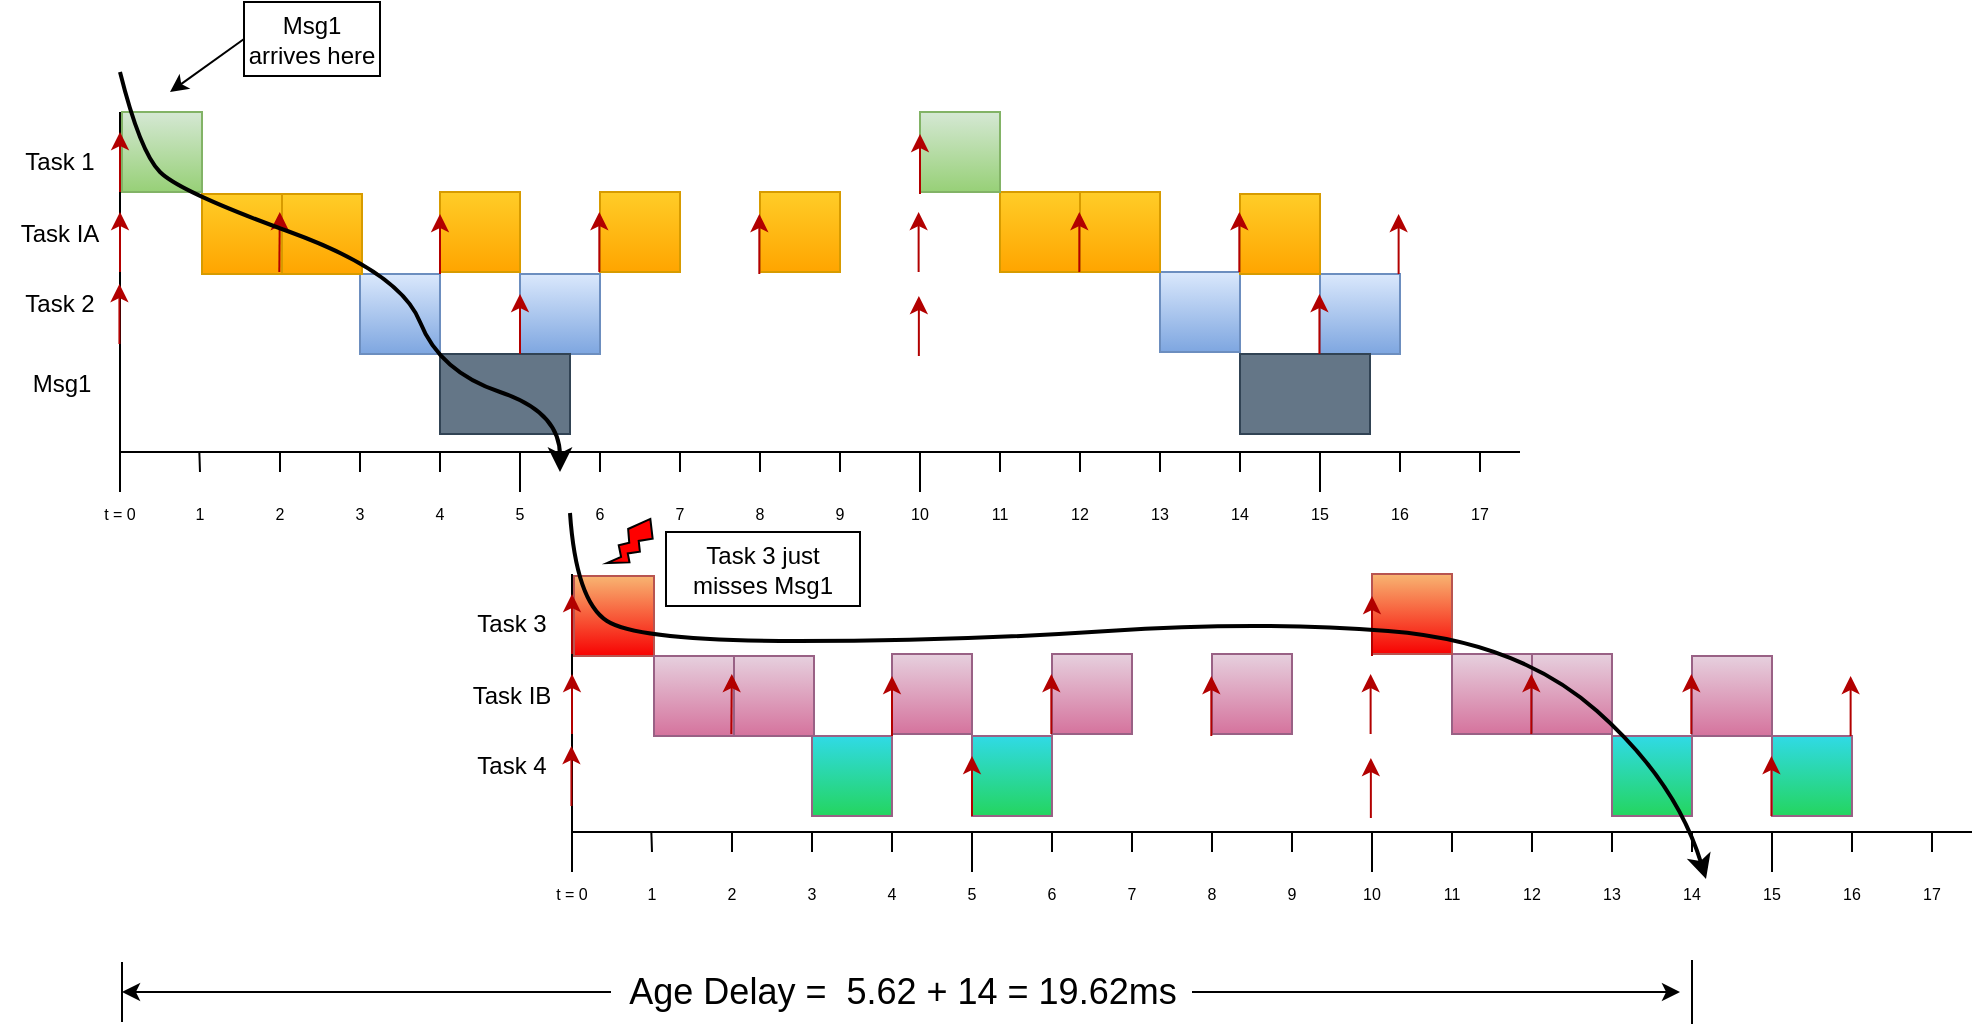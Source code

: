 <mxfile version="22.1.2" type="device">
  <diagram name="Sida-1" id="ki3sTq9t21kcXtdD18XC">
    <mxGraphModel dx="1100" dy="809" grid="1" gridSize="10" guides="1" tooltips="1" connect="1" arrows="1" fold="1" page="1" pageScale="1" pageWidth="827" pageHeight="1169" math="0" shadow="0">
      <root>
        <mxCell id="0" />
        <mxCell id="1" parent="0" />
        <mxCell id="UWtLDS1Xiag3bLHQ2QYY-263" value="" style="rounded=0;whiteSpace=wrap;html=1;fillColor=#F8B572;gradientColor=#F70202;strokeColor=#b85450;" vertex="1" parent="1">
          <mxGeometry x="307" y="312" width="40" height="40" as="geometry" />
        </mxCell>
        <mxCell id="UWtLDS1Xiag3bLHQ2QYY-262" value="" style="rounded=0;whiteSpace=wrap;html=1;fillColor=#30DAE6;strokeColor=#996185;gradientColor=#24D55F;" vertex="1" parent="1">
          <mxGeometry x="426" y="392" width="40" height="40" as="geometry" />
        </mxCell>
        <mxCell id="UWtLDS1Xiag3bLHQ2QYY-261" value="" style="rounded=0;whiteSpace=wrap;html=1;fillColor=#30DAE6;strokeColor=#996185;gradientColor=#24D55F;" vertex="1" parent="1">
          <mxGeometry x="506" y="392" width="40" height="40" as="geometry" />
        </mxCell>
        <mxCell id="UWtLDS1Xiag3bLHQ2QYY-259" value="" style="rounded=0;whiteSpace=wrap;html=1;fillColor=#30DAE6;strokeColor=#996185;gradientColor=#24D55F;" vertex="1" parent="1">
          <mxGeometry x="826" y="392" width="40" height="40" as="geometry" />
        </mxCell>
        <mxCell id="UWtLDS1Xiag3bLHQ2QYY-104" value="" style="rounded=0;whiteSpace=wrap;html=1;fillColor=#dae8fc;gradientColor=#7ea6e0;strokeColor=#6c8ebf;" vertex="1" parent="1">
          <mxGeometry x="600" y="160" width="40" height="40" as="geometry" />
        </mxCell>
        <mxCell id="UWtLDS1Xiag3bLHQ2QYY-107" value="" style="rounded=0;whiteSpace=wrap;html=1;fillColor=#dae8fc;gradientColor=#7ea6e0;strokeColor=#6c8ebf;" vertex="1" parent="1">
          <mxGeometry x="680" y="161" width="40" height="40" as="geometry" />
        </mxCell>
        <mxCell id="UWtLDS1Xiag3bLHQ2QYY-106" value="" style="rounded=0;whiteSpace=wrap;html=1;fillColor=#ffcd28;gradientColor=#ffa500;strokeColor=#d79b00;" vertex="1" parent="1">
          <mxGeometry x="640" y="121" width="40" height="40" as="geometry" />
        </mxCell>
        <mxCell id="UWtLDS1Xiag3bLHQ2QYY-105" value="" style="rounded=0;whiteSpace=wrap;html=1;fillColor=#ffcd28;gradientColor=#ffa500;strokeColor=#d79b00;" vertex="1" parent="1">
          <mxGeometry x="560" y="120" width="40" height="40" as="geometry" />
        </mxCell>
        <mxCell id="UWtLDS1Xiag3bLHQ2QYY-103" value="" style="rounded=0;whiteSpace=wrap;html=1;fillColor=#dae8fc;gradientColor=#7ea6e0;strokeColor=#6c8ebf;" vertex="1" parent="1">
          <mxGeometry x="280" y="161" width="40" height="40" as="geometry" />
        </mxCell>
        <mxCell id="UWtLDS1Xiag3bLHQ2QYY-98" value="" style="rounded=0;whiteSpace=wrap;html=1;fillColor=#dae8fc;gradientColor=#7ea6e0;strokeColor=#6c8ebf;" vertex="1" parent="1">
          <mxGeometry x="200" y="161" width="40" height="40" as="geometry" />
        </mxCell>
        <mxCell id="UWtLDS1Xiag3bLHQ2QYY-96" value="" style="rounded=0;whiteSpace=wrap;html=1;fillColor=#ffcd28;gradientColor=#ffa500;strokeColor=#d79b00;" vertex="1" parent="1">
          <mxGeometry x="400" y="120" width="40" height="40" as="geometry" />
        </mxCell>
        <mxCell id="UWtLDS1Xiag3bLHQ2QYY-97" value="" style="rounded=0;whiteSpace=wrap;html=1;fillColor=#ffcd28;gradientColor=#ffa500;strokeColor=#d79b00;" vertex="1" parent="1">
          <mxGeometry x="320" y="120" width="40" height="40" as="geometry" />
        </mxCell>
        <mxCell id="UWtLDS1Xiag3bLHQ2QYY-3" value="" style="rounded=0;whiteSpace=wrap;html=1;fillColor=#ffcd28;gradientColor=#ffa500;strokeColor=#d79b00;" vertex="1" parent="1">
          <mxGeometry x="121" y="121" width="40" height="40" as="geometry" />
        </mxCell>
        <mxCell id="UWtLDS1Xiag3bLHQ2QYY-6" value="" style="rounded=0;whiteSpace=wrap;html=1;fillColor=#d5e8d4;gradientColor=#97d077;strokeColor=#82b366;" vertex="1" parent="1">
          <mxGeometry x="81" y="80" width="40" height="40" as="geometry" />
        </mxCell>
        <mxCell id="UWtLDS1Xiag3bLHQ2QYY-8" value="" style="endArrow=none;html=1;rounded=0;" edge="1" parent="1">
          <mxGeometry width="50" height="50" relative="1" as="geometry">
            <mxPoint x="80" y="250" as="sourcePoint" />
            <mxPoint x="780" y="250" as="targetPoint" />
          </mxGeometry>
        </mxCell>
        <mxCell id="UWtLDS1Xiag3bLHQ2QYY-9" value="" style="endArrow=none;html=1;rounded=0;exitX=0.5;exitY=0;exitDx=0;exitDy=0;" edge="1" parent="1" source="UWtLDS1Xiag3bLHQ2QYY-36">
          <mxGeometry width="50" height="50" relative="1" as="geometry">
            <mxPoint x="80" y="320" as="sourcePoint" />
            <mxPoint x="80" y="80" as="targetPoint" />
          </mxGeometry>
        </mxCell>
        <mxCell id="UWtLDS1Xiag3bLHQ2QYY-12" value="" style="endArrow=classic;html=1;rounded=0;fillColor=#e51400;strokeColor=#B20000;" edge="1" parent="1">
          <mxGeometry width="50" height="50" relative="1" as="geometry">
            <mxPoint x="80" y="160" as="sourcePoint" />
            <mxPoint x="80" y="130" as="targetPoint" />
          </mxGeometry>
        </mxCell>
        <mxCell id="UWtLDS1Xiag3bLHQ2QYY-13" value="" style="endArrow=classic;html=1;rounded=0;fillColor=#e51400;strokeColor=#B20000;" edge="1" parent="1">
          <mxGeometry width="50" height="50" relative="1" as="geometry">
            <mxPoint x="80" y="120" as="sourcePoint" />
            <mxPoint x="80" y="90" as="targetPoint" />
          </mxGeometry>
        </mxCell>
        <mxCell id="UWtLDS1Xiag3bLHQ2QYY-14" value="Task 1" style="text;html=1;strokeColor=none;fillColor=none;align=center;verticalAlign=middle;whiteSpace=wrap;rounded=0;" vertex="1" parent="1">
          <mxGeometry x="20" y="90" width="60" height="30" as="geometry" />
        </mxCell>
        <mxCell id="UWtLDS1Xiag3bLHQ2QYY-15" value="Task IA" style="text;html=1;strokeColor=none;fillColor=none;align=center;verticalAlign=middle;whiteSpace=wrap;rounded=0;" vertex="1" parent="1">
          <mxGeometry x="20" y="126" width="60" height="30" as="geometry" />
        </mxCell>
        <mxCell id="UWtLDS1Xiag3bLHQ2QYY-19" value="" style="endArrow=none;html=1;rounded=0;" edge="1" parent="1">
          <mxGeometry width="50" height="50" relative="1" as="geometry">
            <mxPoint x="280" y="270" as="sourcePoint" />
            <mxPoint x="280" y="250" as="targetPoint" />
          </mxGeometry>
        </mxCell>
        <mxCell id="UWtLDS1Xiag3bLHQ2QYY-20" value="" style="endArrow=none;html=1;rounded=0;" edge="1" parent="1">
          <mxGeometry width="50" height="50" relative="1" as="geometry">
            <mxPoint x="480" y="270" as="sourcePoint" />
            <mxPoint x="480" y="250" as="targetPoint" />
          </mxGeometry>
        </mxCell>
        <mxCell id="UWtLDS1Xiag3bLHQ2QYY-21" value="" style="endArrow=none;html=1;rounded=0;" edge="1" parent="1">
          <mxGeometry width="50" height="50" relative="1" as="geometry">
            <mxPoint x="680" y="270" as="sourcePoint" />
            <mxPoint x="680" y="250" as="targetPoint" />
          </mxGeometry>
        </mxCell>
        <mxCell id="UWtLDS1Xiag3bLHQ2QYY-22" value="" style="endArrow=none;html=1;rounded=0;" edge="1" parent="1">
          <mxGeometry width="50" height="50" relative="1" as="geometry">
            <mxPoint x="120" y="260" as="sourcePoint" />
            <mxPoint x="119.67" y="250" as="targetPoint" />
          </mxGeometry>
        </mxCell>
        <mxCell id="UWtLDS1Xiag3bLHQ2QYY-23" value="" style="endArrow=none;html=1;rounded=0;" edge="1" parent="1">
          <mxGeometry width="50" height="50" relative="1" as="geometry">
            <mxPoint x="160" y="260" as="sourcePoint" />
            <mxPoint x="160" y="250" as="targetPoint" />
          </mxGeometry>
        </mxCell>
        <mxCell id="UWtLDS1Xiag3bLHQ2QYY-24" value="" style="endArrow=none;html=1;rounded=0;" edge="1" parent="1">
          <mxGeometry width="50" height="50" relative="1" as="geometry">
            <mxPoint x="200" y="260" as="sourcePoint" />
            <mxPoint x="200" y="250" as="targetPoint" />
          </mxGeometry>
        </mxCell>
        <mxCell id="UWtLDS1Xiag3bLHQ2QYY-25" value="" style="endArrow=none;html=1;rounded=0;" edge="1" parent="1">
          <mxGeometry width="50" height="50" relative="1" as="geometry">
            <mxPoint x="240" y="260" as="sourcePoint" />
            <mxPoint x="240" y="250" as="targetPoint" />
          </mxGeometry>
        </mxCell>
        <mxCell id="UWtLDS1Xiag3bLHQ2QYY-26" value="" style="endArrow=none;html=1;rounded=0;" edge="1" parent="1">
          <mxGeometry width="50" height="50" relative="1" as="geometry">
            <mxPoint x="320" y="260" as="sourcePoint" />
            <mxPoint x="320" y="250" as="targetPoint" />
          </mxGeometry>
        </mxCell>
        <mxCell id="UWtLDS1Xiag3bLHQ2QYY-27" value="" style="endArrow=none;html=1;rounded=0;" edge="1" parent="1">
          <mxGeometry width="50" height="50" relative="1" as="geometry">
            <mxPoint x="360" y="260" as="sourcePoint" />
            <mxPoint x="360" y="250" as="targetPoint" />
          </mxGeometry>
        </mxCell>
        <mxCell id="UWtLDS1Xiag3bLHQ2QYY-28" value="" style="endArrow=none;html=1;rounded=0;" edge="1" parent="1">
          <mxGeometry width="50" height="50" relative="1" as="geometry">
            <mxPoint x="400" y="260" as="sourcePoint" />
            <mxPoint x="400" y="250" as="targetPoint" />
          </mxGeometry>
        </mxCell>
        <mxCell id="UWtLDS1Xiag3bLHQ2QYY-29" value="" style="endArrow=none;html=1;rounded=0;" edge="1" parent="1">
          <mxGeometry width="50" height="50" relative="1" as="geometry">
            <mxPoint x="440" y="260" as="sourcePoint" />
            <mxPoint x="440" y="250" as="targetPoint" />
          </mxGeometry>
        </mxCell>
        <mxCell id="UWtLDS1Xiag3bLHQ2QYY-30" value="" style="endArrow=none;html=1;rounded=0;" edge="1" parent="1">
          <mxGeometry width="50" height="50" relative="1" as="geometry">
            <mxPoint x="520" y="260" as="sourcePoint" />
            <mxPoint x="520" y="250" as="targetPoint" />
          </mxGeometry>
        </mxCell>
        <mxCell id="UWtLDS1Xiag3bLHQ2QYY-31" value="" style="endArrow=none;html=1;rounded=0;" edge="1" parent="1">
          <mxGeometry width="50" height="50" relative="1" as="geometry">
            <mxPoint x="560" y="260" as="sourcePoint" />
            <mxPoint x="560" y="250" as="targetPoint" />
          </mxGeometry>
        </mxCell>
        <mxCell id="UWtLDS1Xiag3bLHQ2QYY-32" value="" style="endArrow=none;html=1;rounded=0;" edge="1" parent="1">
          <mxGeometry width="50" height="50" relative="1" as="geometry">
            <mxPoint x="600" y="260" as="sourcePoint" />
            <mxPoint x="600" y="250" as="targetPoint" />
          </mxGeometry>
        </mxCell>
        <mxCell id="UWtLDS1Xiag3bLHQ2QYY-33" value="" style="endArrow=none;html=1;rounded=0;" edge="1" parent="1">
          <mxGeometry width="50" height="50" relative="1" as="geometry">
            <mxPoint x="640" y="260" as="sourcePoint" />
            <mxPoint x="640" y="250" as="targetPoint" />
          </mxGeometry>
        </mxCell>
        <mxCell id="UWtLDS1Xiag3bLHQ2QYY-34" value="" style="endArrow=none;html=1;rounded=0;" edge="1" parent="1">
          <mxGeometry width="50" height="50" relative="1" as="geometry">
            <mxPoint x="720" y="260" as="sourcePoint" />
            <mxPoint x="720" y="250" as="targetPoint" />
          </mxGeometry>
        </mxCell>
        <mxCell id="UWtLDS1Xiag3bLHQ2QYY-35" value="" style="endArrow=none;html=1;rounded=0;" edge="1" parent="1">
          <mxGeometry width="50" height="50" relative="1" as="geometry">
            <mxPoint x="760" y="260" as="sourcePoint" />
            <mxPoint x="760" y="250" as="targetPoint" />
          </mxGeometry>
        </mxCell>
        <mxCell id="UWtLDS1Xiag3bLHQ2QYY-36" value="&lt;font style=&quot;font-size: 8px;&quot;&gt;t = 0&lt;/font&gt;" style="text;html=1;strokeColor=none;fillColor=none;align=center;verticalAlign=middle;whiteSpace=wrap;rounded=0;" vertex="1" parent="1">
          <mxGeometry x="60" y="270" width="40" height="20" as="geometry" />
        </mxCell>
        <mxCell id="UWtLDS1Xiag3bLHQ2QYY-37" value="&lt;font style=&quot;font-size: 8px;&quot;&gt;1&lt;/font&gt;" style="text;html=1;strokeColor=none;fillColor=none;align=center;verticalAlign=middle;whiteSpace=wrap;rounded=0;" vertex="1" parent="1">
          <mxGeometry x="110" y="270" width="20" height="20" as="geometry" />
        </mxCell>
        <mxCell id="UWtLDS1Xiag3bLHQ2QYY-38" value="&lt;font style=&quot;font-size: 8px;&quot;&gt;2&lt;/font&gt;" style="text;html=1;strokeColor=none;fillColor=none;align=center;verticalAlign=middle;whiteSpace=wrap;rounded=0;" vertex="1" parent="1">
          <mxGeometry x="150" y="270" width="20" height="20" as="geometry" />
        </mxCell>
        <mxCell id="UWtLDS1Xiag3bLHQ2QYY-39" value="&lt;font style=&quot;font-size: 8px;&quot;&gt;3&lt;/font&gt;" style="text;html=1;strokeColor=none;fillColor=none;align=center;verticalAlign=middle;whiteSpace=wrap;rounded=0;" vertex="1" parent="1">
          <mxGeometry x="190" y="270" width="20" height="20" as="geometry" />
        </mxCell>
        <mxCell id="UWtLDS1Xiag3bLHQ2QYY-40" value="&lt;font style=&quot;font-size: 8px;&quot;&gt;4&lt;/font&gt;" style="text;html=1;strokeColor=none;fillColor=none;align=center;verticalAlign=middle;whiteSpace=wrap;rounded=0;" vertex="1" parent="1">
          <mxGeometry x="230" y="270" width="20" height="20" as="geometry" />
        </mxCell>
        <mxCell id="UWtLDS1Xiag3bLHQ2QYY-41" value="&lt;font style=&quot;font-size: 8px;&quot;&gt;5&lt;/font&gt;" style="text;html=1;strokeColor=none;fillColor=none;align=center;verticalAlign=middle;whiteSpace=wrap;rounded=0;" vertex="1" parent="1">
          <mxGeometry x="270" y="270" width="20" height="20" as="geometry" />
        </mxCell>
        <mxCell id="UWtLDS1Xiag3bLHQ2QYY-42" value="&lt;span style=&quot;font-size: 8px;&quot;&gt;6&lt;/span&gt;" style="text;html=1;strokeColor=none;fillColor=none;align=center;verticalAlign=middle;whiteSpace=wrap;rounded=0;" vertex="1" parent="1">
          <mxGeometry x="310" y="270" width="20" height="20" as="geometry" />
        </mxCell>
        <mxCell id="UWtLDS1Xiag3bLHQ2QYY-43" value="&lt;span style=&quot;font-size: 8px;&quot;&gt;7&lt;/span&gt;" style="text;html=1;strokeColor=none;fillColor=none;align=center;verticalAlign=middle;whiteSpace=wrap;rounded=0;" vertex="1" parent="1">
          <mxGeometry x="350" y="270" width="20" height="20" as="geometry" />
        </mxCell>
        <mxCell id="UWtLDS1Xiag3bLHQ2QYY-44" value="&lt;font style=&quot;font-size: 8px;&quot;&gt;8&lt;/font&gt;" style="text;html=1;strokeColor=none;fillColor=none;align=center;verticalAlign=middle;whiteSpace=wrap;rounded=0;" vertex="1" parent="1">
          <mxGeometry x="390" y="270" width="20" height="20" as="geometry" />
        </mxCell>
        <mxCell id="UWtLDS1Xiag3bLHQ2QYY-45" value="&lt;font style=&quot;font-size: 8px;&quot;&gt;9&lt;/font&gt;" style="text;html=1;strokeColor=none;fillColor=none;align=center;verticalAlign=middle;whiteSpace=wrap;rounded=0;" vertex="1" parent="1">
          <mxGeometry x="430" y="270" width="20" height="20" as="geometry" />
        </mxCell>
        <mxCell id="UWtLDS1Xiag3bLHQ2QYY-46" value="&lt;font style=&quot;font-size: 8px;&quot;&gt;10&lt;/font&gt;" style="text;html=1;strokeColor=none;fillColor=none;align=center;verticalAlign=middle;whiteSpace=wrap;rounded=0;" vertex="1" parent="1">
          <mxGeometry x="470" y="270" width="20" height="20" as="geometry" />
        </mxCell>
        <mxCell id="UWtLDS1Xiag3bLHQ2QYY-47" value="&lt;font style=&quot;font-size: 8px;&quot;&gt;11&lt;/font&gt;" style="text;html=1;strokeColor=none;fillColor=none;align=center;verticalAlign=middle;whiteSpace=wrap;rounded=0;" vertex="1" parent="1">
          <mxGeometry x="510" y="270" width="20" height="20" as="geometry" />
        </mxCell>
        <mxCell id="UWtLDS1Xiag3bLHQ2QYY-48" value="&lt;font style=&quot;font-size: 8px;&quot;&gt;12&lt;/font&gt;" style="text;html=1;strokeColor=none;fillColor=none;align=center;verticalAlign=middle;whiteSpace=wrap;rounded=0;" vertex="1" parent="1">
          <mxGeometry x="550" y="270" width="20" height="20" as="geometry" />
        </mxCell>
        <mxCell id="UWtLDS1Xiag3bLHQ2QYY-49" value="&lt;font style=&quot;font-size: 8px;&quot;&gt;13&lt;/font&gt;" style="text;html=1;strokeColor=none;fillColor=none;align=center;verticalAlign=middle;whiteSpace=wrap;rounded=0;" vertex="1" parent="1">
          <mxGeometry x="590" y="270" width="20" height="20" as="geometry" />
        </mxCell>
        <mxCell id="UWtLDS1Xiag3bLHQ2QYY-50" value="&lt;font style=&quot;font-size: 8px;&quot;&gt;14&lt;/font&gt;" style="text;html=1;strokeColor=none;fillColor=none;align=center;verticalAlign=middle;whiteSpace=wrap;rounded=0;" vertex="1" parent="1">
          <mxGeometry x="630" y="270" width="20" height="20" as="geometry" />
        </mxCell>
        <mxCell id="UWtLDS1Xiag3bLHQ2QYY-51" value="&lt;font style=&quot;font-size: 8px;&quot;&gt;15&lt;/font&gt;" style="text;html=1;strokeColor=none;fillColor=none;align=center;verticalAlign=middle;whiteSpace=wrap;rounded=0;" vertex="1" parent="1">
          <mxGeometry x="670" y="270" width="20" height="20" as="geometry" />
        </mxCell>
        <mxCell id="UWtLDS1Xiag3bLHQ2QYY-52" value="&lt;font style=&quot;font-size: 8px;&quot;&gt;16&lt;/font&gt;" style="text;html=1;strokeColor=none;fillColor=none;align=center;verticalAlign=middle;whiteSpace=wrap;rounded=0;" vertex="1" parent="1">
          <mxGeometry x="710" y="270" width="20" height="20" as="geometry" />
        </mxCell>
        <mxCell id="UWtLDS1Xiag3bLHQ2QYY-53" value="&lt;font style=&quot;font-size: 8px;&quot;&gt;17&lt;/font&gt;" style="text;html=1;strokeColor=none;fillColor=none;align=center;verticalAlign=middle;whiteSpace=wrap;rounded=0;" vertex="1" parent="1">
          <mxGeometry x="750" y="270" width="20" height="20" as="geometry" />
        </mxCell>
        <mxCell id="UWtLDS1Xiag3bLHQ2QYY-54" value="" style="rounded=0;whiteSpace=wrap;html=1;fillColor=#647687;strokeColor=#314354;fontColor=#ffffff;" vertex="1" parent="1">
          <mxGeometry x="240" y="201" width="65" height="40" as="geometry" />
        </mxCell>
        <mxCell id="UWtLDS1Xiag3bLHQ2QYY-55" value="Msg1" style="text;html=1;strokeColor=none;fillColor=none;align=center;verticalAlign=middle;whiteSpace=wrap;rounded=0;" vertex="1" parent="1">
          <mxGeometry x="21" y="201" width="60" height="30" as="geometry" />
        </mxCell>
        <mxCell id="UWtLDS1Xiag3bLHQ2QYY-56" value="" style="endArrow=classic;html=1;rounded=0;exitX=0;exitY=0.5;exitDx=0;exitDy=0;" edge="1" parent="1" source="UWtLDS1Xiag3bLHQ2QYY-57">
          <mxGeometry width="50" height="50" relative="1" as="geometry">
            <mxPoint x="182" y="58" as="sourcePoint" />
            <mxPoint x="105" y="70" as="targetPoint" />
          </mxGeometry>
        </mxCell>
        <mxCell id="UWtLDS1Xiag3bLHQ2QYY-57" value="Msg1 arrives here" style="text;html=1;strokeColor=default;fillColor=none;align=center;verticalAlign=middle;whiteSpace=wrap;rounded=0;" vertex="1" parent="1">
          <mxGeometry x="142" y="25" width="68" height="37" as="geometry" />
        </mxCell>
        <mxCell id="UWtLDS1Xiag3bLHQ2QYY-58" value="" style="rounded=0;whiteSpace=wrap;html=1;fillColor=#ffcd28;gradientColor=#ffa500;strokeColor=#d79b00;" vertex="1" parent="1">
          <mxGeometry x="161" y="121" width="40" height="40" as="geometry" />
        </mxCell>
        <mxCell id="UWtLDS1Xiag3bLHQ2QYY-59" value="" style="endArrow=classic;html=1;rounded=0;fillColor=#e51400;strokeColor=#B20000;strokeWidth=1;" edge="1" parent="1">
          <mxGeometry width="50" height="50" relative="1" as="geometry">
            <mxPoint x="159.66" y="160" as="sourcePoint" />
            <mxPoint x="159.9" y="130" as="targetPoint" />
          </mxGeometry>
        </mxCell>
        <mxCell id="UWtLDS1Xiag3bLHQ2QYY-60" value="" style="rounded=0;whiteSpace=wrap;html=1;fillColor=#ffcd28;gradientColor=#ffa500;strokeColor=#d79b00;" vertex="1" parent="1">
          <mxGeometry x="240" y="120" width="40" height="40" as="geometry" />
        </mxCell>
        <mxCell id="UWtLDS1Xiag3bLHQ2QYY-61" value="" style="rounded=0;whiteSpace=wrap;html=1;fillColor=#ffcd28;gradientColor=#ffa500;strokeColor=#d79b00;" vertex="1" parent="1">
          <mxGeometry x="520" y="120" width="40" height="40" as="geometry" />
        </mxCell>
        <mxCell id="UWtLDS1Xiag3bLHQ2QYY-62" value="" style="rounded=0;whiteSpace=wrap;html=1;fillColor=#d5e8d4;gradientColor=#97d077;strokeColor=#82b366;" vertex="1" parent="1">
          <mxGeometry x="480" y="80" width="40" height="40" as="geometry" />
        </mxCell>
        <mxCell id="UWtLDS1Xiag3bLHQ2QYY-67" value="" style="endArrow=classic;html=1;rounded=0;fillColor=#e51400;strokeColor=#B20000;strokeWidth=1;" edge="1" parent="1">
          <mxGeometry width="50" height="50" relative="1" as="geometry">
            <mxPoint x="480" y="121" as="sourcePoint" />
            <mxPoint x="480" y="91" as="targetPoint" />
          </mxGeometry>
        </mxCell>
        <mxCell id="UWtLDS1Xiag3bLHQ2QYY-68" value="" style="endArrow=classic;html=1;rounded=0;fillColor=#e51400;strokeColor=#B20000;strokeWidth=1;" edge="1" parent="1">
          <mxGeometry width="50" height="50" relative="1" as="geometry">
            <mxPoint x="479.31" y="160" as="sourcePoint" />
            <mxPoint x="479.31" y="130" as="targetPoint" />
          </mxGeometry>
        </mxCell>
        <mxCell id="UWtLDS1Xiag3bLHQ2QYY-69" value="" style="endArrow=classic;html=1;rounded=0;fillColor=#e51400;strokeColor=#B20000;strokeWidth=1;" edge="1" parent="1">
          <mxGeometry width="50" height="50" relative="1" as="geometry">
            <mxPoint x="639.66" y="160" as="sourcePoint" />
            <mxPoint x="639.66" y="130" as="targetPoint" />
          </mxGeometry>
        </mxCell>
        <mxCell id="UWtLDS1Xiag3bLHQ2QYY-71" value="" style="endArrow=none;html=1;rounded=0;" edge="1" parent="1">
          <mxGeometry width="50" height="50" relative="1" as="geometry">
            <mxPoint x="866" y="536" as="sourcePoint" />
            <mxPoint x="866" y="504" as="targetPoint" />
            <Array as="points" />
          </mxGeometry>
        </mxCell>
        <mxCell id="UWtLDS1Xiag3bLHQ2QYY-72" value="" style="endArrow=none;html=1;rounded=0;" edge="1" parent="1">
          <mxGeometry width="50" height="50" relative="1" as="geometry">
            <mxPoint x="81" y="535" as="sourcePoint" />
            <mxPoint x="81" y="505" as="targetPoint" />
          </mxGeometry>
        </mxCell>
        <mxCell id="UWtLDS1Xiag3bLHQ2QYY-74" value="" style="rounded=0;whiteSpace=wrap;html=1;fillColor=#647687;strokeColor=#314354;fontColor=#ffffff;" vertex="1" parent="1">
          <mxGeometry x="640" y="201" width="65" height="40" as="geometry" />
        </mxCell>
        <mxCell id="UWtLDS1Xiag3bLHQ2QYY-75" value="" style="endArrow=classic;html=1;rounded=0;exitX=0;exitY=0.5;exitDx=0;exitDy=0;" edge="1" parent="1" source="UWtLDS1Xiag3bLHQ2QYY-76">
          <mxGeometry width="50" height="50" relative="1" as="geometry">
            <mxPoint x="401" y="520" as="sourcePoint" />
            <mxPoint x="81" y="520" as="targetPoint" />
          </mxGeometry>
        </mxCell>
        <mxCell id="UWtLDS1Xiag3bLHQ2QYY-76" value="&lt;font style=&quot;font-size: 18px;&quot;&gt;Age Delay =&amp;nbsp; 5.62 + 14 = 19.62ms&lt;/font&gt;" style="text;html=1;strokeColor=none;fillColor=none;align=center;verticalAlign=middle;whiteSpace=wrap;rounded=0;" vertex="1" parent="1">
          <mxGeometry x="325.5" y="500" width="290.5" height="40" as="geometry" />
        </mxCell>
        <mxCell id="UWtLDS1Xiag3bLHQ2QYY-77" value="" style="endArrow=classic;html=1;rounded=0;exitX=1;exitY=0.5;exitDx=0;exitDy=0;" edge="1" parent="1" source="UWtLDS1Xiag3bLHQ2QYY-76">
          <mxGeometry width="50" height="50" relative="1" as="geometry">
            <mxPoint x="419.5" y="520" as="sourcePoint" />
            <mxPoint x="860" y="520" as="targetPoint" />
          </mxGeometry>
        </mxCell>
        <mxCell id="UWtLDS1Xiag3bLHQ2QYY-89" value="" style="endArrow=classic;html=1;rounded=0;fillColor=#e51400;strokeColor=#B20000;strokeWidth=1;" edge="1" parent="1">
          <mxGeometry width="50" height="50" relative="1" as="geometry">
            <mxPoint x="240.0" y="161" as="sourcePoint" />
            <mxPoint x="240.0" y="131" as="targetPoint" />
          </mxGeometry>
        </mxCell>
        <mxCell id="UWtLDS1Xiag3bLHQ2QYY-90" value="" style="endArrow=classic;html=1;rounded=0;fillColor=#e51400;strokeColor=#B20000;strokeWidth=1;" edge="1" parent="1">
          <mxGeometry width="50" height="50" relative="1" as="geometry">
            <mxPoint x="319.66" y="160" as="sourcePoint" />
            <mxPoint x="319.66" y="130" as="targetPoint" />
          </mxGeometry>
        </mxCell>
        <mxCell id="UWtLDS1Xiag3bLHQ2QYY-91" value="" style="endArrow=classic;html=1;rounded=0;fillColor=#e51400;strokeColor=#B20000;strokeWidth=1;" edge="1" parent="1">
          <mxGeometry width="50" height="50" relative="1" as="geometry">
            <mxPoint x="399.66" y="161" as="sourcePoint" />
            <mxPoint x="399.66" y="131" as="targetPoint" />
          </mxGeometry>
        </mxCell>
        <mxCell id="UWtLDS1Xiag3bLHQ2QYY-92" value="" style="endArrow=classic;html=1;rounded=0;fillColor=#e51400;strokeColor=#B20000;strokeWidth=1;" edge="1" parent="1">
          <mxGeometry width="50" height="50" relative="1" as="geometry">
            <mxPoint x="559.66" y="160" as="sourcePoint" />
            <mxPoint x="559.66" y="130" as="targetPoint" />
          </mxGeometry>
        </mxCell>
        <mxCell id="UWtLDS1Xiag3bLHQ2QYY-93" value="" style="endArrow=classic;html=1;rounded=0;fillColor=#e51400;strokeColor=#B20000;strokeWidth=1;" edge="1" parent="1">
          <mxGeometry width="50" height="50" relative="1" as="geometry">
            <mxPoint x="719.31" y="161" as="sourcePoint" />
            <mxPoint x="719.31" y="131" as="targetPoint" />
          </mxGeometry>
        </mxCell>
        <mxCell id="UWtLDS1Xiag3bLHQ2QYY-95" value="Task 2" style="text;html=1;strokeColor=none;fillColor=none;align=center;verticalAlign=middle;whiteSpace=wrap;rounded=0;" vertex="1" parent="1">
          <mxGeometry x="20" y="161" width="60" height="30" as="geometry" />
        </mxCell>
        <mxCell id="UWtLDS1Xiag3bLHQ2QYY-99" value="" style="endArrow=classic;html=1;rounded=0;fillColor=#e51400;strokeColor=#B20000;strokeWidth=1;" edge="1" parent="1">
          <mxGeometry width="50" height="50" relative="1" as="geometry">
            <mxPoint x="79.71" y="196" as="sourcePoint" />
            <mxPoint x="79.71" y="166" as="targetPoint" />
          </mxGeometry>
        </mxCell>
        <mxCell id="UWtLDS1Xiag3bLHQ2QYY-100" value="" style="endArrow=classic;html=1;rounded=0;fillColor=#e51400;strokeColor=#B20000;strokeWidth=1;" edge="1" parent="1">
          <mxGeometry width="50" height="50" relative="1" as="geometry">
            <mxPoint x="280.0" y="201" as="sourcePoint" />
            <mxPoint x="280.0" y="171" as="targetPoint" />
          </mxGeometry>
        </mxCell>
        <mxCell id="UWtLDS1Xiag3bLHQ2QYY-101" value="" style="endArrow=classic;html=1;rounded=0;fillColor=#e51400;strokeColor=#B20000;strokeWidth=1;" edge="1" parent="1">
          <mxGeometry width="50" height="50" relative="1" as="geometry">
            <mxPoint x="479.43" y="202" as="sourcePoint" />
            <mxPoint x="479.43" y="172" as="targetPoint" />
          </mxGeometry>
        </mxCell>
        <mxCell id="UWtLDS1Xiag3bLHQ2QYY-102" value="" style="endArrow=classic;html=1;rounded=0;fillColor=#e51400;strokeColor=#B20000;strokeWidth=1;" edge="1" parent="1">
          <mxGeometry width="50" height="50" relative="1" as="geometry">
            <mxPoint x="679.71" y="201" as="sourcePoint" />
            <mxPoint x="679.71" y="171" as="targetPoint" />
          </mxGeometry>
        </mxCell>
        <mxCell id="UWtLDS1Xiag3bLHQ2QYY-182" value="" style="rounded=0;whiteSpace=wrap;html=1;fillColor=#30DAE6;strokeColor=#996185;gradientColor=#24D55F;" vertex="1" parent="1">
          <mxGeometry x="906" y="392" width="40" height="40" as="geometry" />
        </mxCell>
        <mxCell id="UWtLDS1Xiag3bLHQ2QYY-183" value="" style="rounded=0;whiteSpace=wrap;html=1;fillColor=#e6d0de;gradientColor=#d5739d;strokeColor=#996185;" vertex="1" parent="1">
          <mxGeometry x="866" y="352" width="40" height="40" as="geometry" />
        </mxCell>
        <mxCell id="UWtLDS1Xiag3bLHQ2QYY-184" value="" style="rounded=0;whiteSpace=wrap;html=1;fillColor=#e6d0de;gradientColor=#d5739d;strokeColor=#996185;" vertex="1" parent="1">
          <mxGeometry x="786" y="351" width="40" height="40" as="geometry" />
        </mxCell>
        <mxCell id="UWtLDS1Xiag3bLHQ2QYY-187" value="" style="rounded=0;whiteSpace=wrap;html=1;fillColor=#e6d0de;gradientColor=#d5739d;strokeColor=#996185;" vertex="1" parent="1">
          <mxGeometry x="626" y="351" width="40" height="40" as="geometry" />
        </mxCell>
        <mxCell id="UWtLDS1Xiag3bLHQ2QYY-188" value="" style="rounded=0;whiteSpace=wrap;html=1;fillColor=#e6d0de;gradientColor=#d5739d;strokeColor=#996185;" vertex="1" parent="1">
          <mxGeometry x="546" y="351" width="40" height="40" as="geometry" />
        </mxCell>
        <mxCell id="UWtLDS1Xiag3bLHQ2QYY-189" value="" style="rounded=0;whiteSpace=wrap;html=1;fillColor=#e6d0de;gradientColor=#d5739d;strokeColor=#996185;" vertex="1" parent="1">
          <mxGeometry x="347" y="352" width="40" height="40" as="geometry" />
        </mxCell>
        <mxCell id="UWtLDS1Xiag3bLHQ2QYY-191" value="" style="endArrow=none;html=1;rounded=0;" edge="1" parent="1">
          <mxGeometry width="50" height="50" relative="1" as="geometry">
            <mxPoint x="306" y="440" as="sourcePoint" />
            <mxPoint x="1006" y="440" as="targetPoint" />
          </mxGeometry>
        </mxCell>
        <mxCell id="UWtLDS1Xiag3bLHQ2QYY-192" value="" style="endArrow=none;html=1;rounded=0;exitX=0.5;exitY=0;exitDx=0;exitDy=0;" edge="1" source="UWtLDS1Xiag3bLHQ2QYY-214" parent="1">
          <mxGeometry width="50" height="50" relative="1" as="geometry">
            <mxPoint x="306" y="551" as="sourcePoint" />
            <mxPoint x="306" y="311" as="targetPoint" />
          </mxGeometry>
        </mxCell>
        <mxCell id="UWtLDS1Xiag3bLHQ2QYY-193" value="" style="endArrow=classic;html=1;rounded=0;fillColor=#e51400;strokeColor=#B20000;" edge="1" parent="1">
          <mxGeometry width="50" height="50" relative="1" as="geometry">
            <mxPoint x="306" y="391" as="sourcePoint" />
            <mxPoint x="306" y="361" as="targetPoint" />
          </mxGeometry>
        </mxCell>
        <mxCell id="UWtLDS1Xiag3bLHQ2QYY-194" value="" style="endArrow=classic;html=1;rounded=0;fillColor=#e51400;strokeColor=#B20000;" edge="1" parent="1">
          <mxGeometry width="50" height="50" relative="1" as="geometry">
            <mxPoint x="306" y="351" as="sourcePoint" />
            <mxPoint x="306" y="321" as="targetPoint" />
          </mxGeometry>
        </mxCell>
        <mxCell id="UWtLDS1Xiag3bLHQ2QYY-195" value="Task 3" style="text;html=1;strokeColor=none;fillColor=none;align=center;verticalAlign=middle;whiteSpace=wrap;rounded=0;" vertex="1" parent="1">
          <mxGeometry x="246" y="321" width="60" height="30" as="geometry" />
        </mxCell>
        <mxCell id="UWtLDS1Xiag3bLHQ2QYY-196" value="Task IB" style="text;html=1;strokeColor=none;fillColor=none;align=center;verticalAlign=middle;whiteSpace=wrap;rounded=0;" vertex="1" parent="1">
          <mxGeometry x="246" y="357" width="60" height="30" as="geometry" />
        </mxCell>
        <mxCell id="UWtLDS1Xiag3bLHQ2QYY-197" value="" style="endArrow=none;html=1;rounded=0;" edge="1" parent="1">
          <mxGeometry width="50" height="50" relative="1" as="geometry">
            <mxPoint x="506" y="460" as="sourcePoint" />
            <mxPoint x="506" y="440" as="targetPoint" />
          </mxGeometry>
        </mxCell>
        <mxCell id="UWtLDS1Xiag3bLHQ2QYY-198" value="" style="endArrow=none;html=1;rounded=0;" edge="1" parent="1">
          <mxGeometry width="50" height="50" relative="1" as="geometry">
            <mxPoint x="706" y="460" as="sourcePoint" />
            <mxPoint x="706" y="440" as="targetPoint" />
          </mxGeometry>
        </mxCell>
        <mxCell id="UWtLDS1Xiag3bLHQ2QYY-199" value="" style="endArrow=none;html=1;rounded=0;" edge="1" parent="1">
          <mxGeometry width="50" height="50" relative="1" as="geometry">
            <mxPoint x="906" y="460" as="sourcePoint" />
            <mxPoint x="906" y="440" as="targetPoint" />
          </mxGeometry>
        </mxCell>
        <mxCell id="UWtLDS1Xiag3bLHQ2QYY-200" value="" style="endArrow=none;html=1;rounded=0;" edge="1" parent="1">
          <mxGeometry width="50" height="50" relative="1" as="geometry">
            <mxPoint x="346" y="450" as="sourcePoint" />
            <mxPoint x="345.67" y="440" as="targetPoint" />
          </mxGeometry>
        </mxCell>
        <mxCell id="UWtLDS1Xiag3bLHQ2QYY-201" value="" style="endArrow=none;html=1;rounded=0;" edge="1" parent="1">
          <mxGeometry width="50" height="50" relative="1" as="geometry">
            <mxPoint x="386" y="450" as="sourcePoint" />
            <mxPoint x="386" y="440" as="targetPoint" />
          </mxGeometry>
        </mxCell>
        <mxCell id="UWtLDS1Xiag3bLHQ2QYY-202" value="" style="endArrow=none;html=1;rounded=0;" edge="1" parent="1">
          <mxGeometry width="50" height="50" relative="1" as="geometry">
            <mxPoint x="426" y="450" as="sourcePoint" />
            <mxPoint x="426" y="440" as="targetPoint" />
          </mxGeometry>
        </mxCell>
        <mxCell id="UWtLDS1Xiag3bLHQ2QYY-203" value="" style="endArrow=none;html=1;rounded=0;" edge="1" parent="1">
          <mxGeometry width="50" height="50" relative="1" as="geometry">
            <mxPoint x="466" y="450" as="sourcePoint" />
            <mxPoint x="466" y="440" as="targetPoint" />
          </mxGeometry>
        </mxCell>
        <mxCell id="UWtLDS1Xiag3bLHQ2QYY-204" value="" style="endArrow=none;html=1;rounded=0;" edge="1" parent="1">
          <mxGeometry width="50" height="50" relative="1" as="geometry">
            <mxPoint x="546" y="450" as="sourcePoint" />
            <mxPoint x="546" y="440" as="targetPoint" />
          </mxGeometry>
        </mxCell>
        <mxCell id="UWtLDS1Xiag3bLHQ2QYY-205" value="" style="endArrow=none;html=1;rounded=0;" edge="1" parent="1">
          <mxGeometry width="50" height="50" relative="1" as="geometry">
            <mxPoint x="586" y="450" as="sourcePoint" />
            <mxPoint x="586" y="440" as="targetPoint" />
          </mxGeometry>
        </mxCell>
        <mxCell id="UWtLDS1Xiag3bLHQ2QYY-206" value="" style="endArrow=none;html=1;rounded=0;" edge="1" parent="1">
          <mxGeometry width="50" height="50" relative="1" as="geometry">
            <mxPoint x="626" y="450" as="sourcePoint" />
            <mxPoint x="626" y="440" as="targetPoint" />
          </mxGeometry>
        </mxCell>
        <mxCell id="UWtLDS1Xiag3bLHQ2QYY-207" value="" style="endArrow=none;html=1;rounded=0;" edge="1" parent="1">
          <mxGeometry width="50" height="50" relative="1" as="geometry">
            <mxPoint x="666" y="450" as="sourcePoint" />
            <mxPoint x="666" y="440" as="targetPoint" />
          </mxGeometry>
        </mxCell>
        <mxCell id="UWtLDS1Xiag3bLHQ2QYY-208" value="" style="endArrow=none;html=1;rounded=0;" edge="1" parent="1">
          <mxGeometry width="50" height="50" relative="1" as="geometry">
            <mxPoint x="746" y="450" as="sourcePoint" />
            <mxPoint x="746" y="440" as="targetPoint" />
          </mxGeometry>
        </mxCell>
        <mxCell id="UWtLDS1Xiag3bLHQ2QYY-209" value="" style="endArrow=none;html=1;rounded=0;" edge="1" parent="1">
          <mxGeometry width="50" height="50" relative="1" as="geometry">
            <mxPoint x="786" y="450" as="sourcePoint" />
            <mxPoint x="786" y="440" as="targetPoint" />
          </mxGeometry>
        </mxCell>
        <mxCell id="UWtLDS1Xiag3bLHQ2QYY-210" value="" style="endArrow=none;html=1;rounded=0;" edge="1" parent="1">
          <mxGeometry width="50" height="50" relative="1" as="geometry">
            <mxPoint x="826" y="450" as="sourcePoint" />
            <mxPoint x="826" y="440" as="targetPoint" />
          </mxGeometry>
        </mxCell>
        <mxCell id="UWtLDS1Xiag3bLHQ2QYY-211" value="" style="endArrow=none;html=1;rounded=0;" edge="1" parent="1">
          <mxGeometry width="50" height="50" relative="1" as="geometry">
            <mxPoint x="866" y="450" as="sourcePoint" />
            <mxPoint x="866" y="440" as="targetPoint" />
          </mxGeometry>
        </mxCell>
        <mxCell id="UWtLDS1Xiag3bLHQ2QYY-212" value="" style="endArrow=none;html=1;rounded=0;" edge="1" parent="1">
          <mxGeometry width="50" height="50" relative="1" as="geometry">
            <mxPoint x="946" y="450" as="sourcePoint" />
            <mxPoint x="946" y="440" as="targetPoint" />
          </mxGeometry>
        </mxCell>
        <mxCell id="UWtLDS1Xiag3bLHQ2QYY-213" value="" style="endArrow=none;html=1;rounded=0;" edge="1" parent="1">
          <mxGeometry width="50" height="50" relative="1" as="geometry">
            <mxPoint x="986" y="450" as="sourcePoint" />
            <mxPoint x="986" y="440" as="targetPoint" />
          </mxGeometry>
        </mxCell>
        <mxCell id="UWtLDS1Xiag3bLHQ2QYY-214" value="&lt;font style=&quot;font-size: 8px;&quot;&gt;t = 0&lt;/font&gt;" style="text;html=1;strokeColor=none;fillColor=none;align=center;verticalAlign=middle;whiteSpace=wrap;rounded=0;" vertex="1" parent="1">
          <mxGeometry x="286" y="460" width="40" height="20" as="geometry" />
        </mxCell>
        <mxCell id="UWtLDS1Xiag3bLHQ2QYY-215" value="&lt;font style=&quot;font-size: 8px;&quot;&gt;1&lt;/font&gt;" style="text;html=1;strokeColor=none;fillColor=none;align=center;verticalAlign=middle;whiteSpace=wrap;rounded=0;" vertex="1" parent="1">
          <mxGeometry x="336" y="460" width="20" height="20" as="geometry" />
        </mxCell>
        <mxCell id="UWtLDS1Xiag3bLHQ2QYY-216" value="&lt;font style=&quot;font-size: 8px;&quot;&gt;2&lt;/font&gt;" style="text;html=1;strokeColor=none;fillColor=none;align=center;verticalAlign=middle;whiteSpace=wrap;rounded=0;" vertex="1" parent="1">
          <mxGeometry x="376" y="460" width="20" height="20" as="geometry" />
        </mxCell>
        <mxCell id="UWtLDS1Xiag3bLHQ2QYY-217" value="&lt;font style=&quot;font-size: 8px;&quot;&gt;3&lt;/font&gt;" style="text;html=1;strokeColor=none;fillColor=none;align=center;verticalAlign=middle;whiteSpace=wrap;rounded=0;" vertex="1" parent="1">
          <mxGeometry x="416" y="460" width="20" height="20" as="geometry" />
        </mxCell>
        <mxCell id="UWtLDS1Xiag3bLHQ2QYY-218" value="&lt;font style=&quot;font-size: 8px;&quot;&gt;4&lt;/font&gt;" style="text;html=1;strokeColor=none;fillColor=none;align=center;verticalAlign=middle;whiteSpace=wrap;rounded=0;" vertex="1" parent="1">
          <mxGeometry x="456" y="460" width="20" height="20" as="geometry" />
        </mxCell>
        <mxCell id="UWtLDS1Xiag3bLHQ2QYY-219" value="&lt;font style=&quot;font-size: 8px;&quot;&gt;5&lt;/font&gt;" style="text;html=1;strokeColor=none;fillColor=none;align=center;verticalAlign=middle;whiteSpace=wrap;rounded=0;" vertex="1" parent="1">
          <mxGeometry x="496" y="460" width="20" height="20" as="geometry" />
        </mxCell>
        <mxCell id="UWtLDS1Xiag3bLHQ2QYY-220" value="&lt;span style=&quot;font-size: 8px;&quot;&gt;6&lt;/span&gt;" style="text;html=1;strokeColor=none;fillColor=none;align=center;verticalAlign=middle;whiteSpace=wrap;rounded=0;" vertex="1" parent="1">
          <mxGeometry x="536" y="460" width="20" height="20" as="geometry" />
        </mxCell>
        <mxCell id="UWtLDS1Xiag3bLHQ2QYY-221" value="&lt;span style=&quot;font-size: 8px;&quot;&gt;7&lt;/span&gt;" style="text;html=1;strokeColor=none;fillColor=none;align=center;verticalAlign=middle;whiteSpace=wrap;rounded=0;" vertex="1" parent="1">
          <mxGeometry x="576" y="460" width="20" height="20" as="geometry" />
        </mxCell>
        <mxCell id="UWtLDS1Xiag3bLHQ2QYY-222" value="&lt;font style=&quot;font-size: 8px;&quot;&gt;8&lt;/font&gt;" style="text;html=1;strokeColor=none;fillColor=none;align=center;verticalAlign=middle;whiteSpace=wrap;rounded=0;" vertex="1" parent="1">
          <mxGeometry x="616" y="460" width="20" height="20" as="geometry" />
        </mxCell>
        <mxCell id="UWtLDS1Xiag3bLHQ2QYY-223" value="&lt;font style=&quot;font-size: 8px;&quot;&gt;9&lt;/font&gt;" style="text;html=1;strokeColor=none;fillColor=none;align=center;verticalAlign=middle;whiteSpace=wrap;rounded=0;" vertex="1" parent="1">
          <mxGeometry x="656" y="460" width="20" height="20" as="geometry" />
        </mxCell>
        <mxCell id="UWtLDS1Xiag3bLHQ2QYY-224" value="&lt;font style=&quot;font-size: 8px;&quot;&gt;10&lt;/font&gt;" style="text;html=1;strokeColor=none;fillColor=none;align=center;verticalAlign=middle;whiteSpace=wrap;rounded=0;" vertex="1" parent="1">
          <mxGeometry x="696" y="460" width="20" height="20" as="geometry" />
        </mxCell>
        <mxCell id="UWtLDS1Xiag3bLHQ2QYY-225" value="&lt;font style=&quot;font-size: 8px;&quot;&gt;11&lt;/font&gt;" style="text;html=1;strokeColor=none;fillColor=none;align=center;verticalAlign=middle;whiteSpace=wrap;rounded=0;" vertex="1" parent="1">
          <mxGeometry x="736" y="460" width="20" height="20" as="geometry" />
        </mxCell>
        <mxCell id="UWtLDS1Xiag3bLHQ2QYY-226" value="&lt;font style=&quot;font-size: 8px;&quot;&gt;12&lt;/font&gt;" style="text;html=1;strokeColor=none;fillColor=none;align=center;verticalAlign=middle;whiteSpace=wrap;rounded=0;" vertex="1" parent="1">
          <mxGeometry x="776" y="460" width="20" height="20" as="geometry" />
        </mxCell>
        <mxCell id="UWtLDS1Xiag3bLHQ2QYY-227" value="&lt;font style=&quot;font-size: 8px;&quot;&gt;13&lt;/font&gt;" style="text;html=1;strokeColor=none;fillColor=none;align=center;verticalAlign=middle;whiteSpace=wrap;rounded=0;" vertex="1" parent="1">
          <mxGeometry x="816" y="460" width="20" height="20" as="geometry" />
        </mxCell>
        <mxCell id="UWtLDS1Xiag3bLHQ2QYY-228" value="&lt;font style=&quot;font-size: 8px;&quot;&gt;14&lt;/font&gt;" style="text;html=1;strokeColor=none;fillColor=none;align=center;verticalAlign=middle;whiteSpace=wrap;rounded=0;" vertex="1" parent="1">
          <mxGeometry x="856" y="460" width="20" height="20" as="geometry" />
        </mxCell>
        <mxCell id="UWtLDS1Xiag3bLHQ2QYY-229" value="&lt;font style=&quot;font-size: 8px;&quot;&gt;15&lt;/font&gt;" style="text;html=1;strokeColor=none;fillColor=none;align=center;verticalAlign=middle;whiteSpace=wrap;rounded=0;" vertex="1" parent="1">
          <mxGeometry x="896" y="460" width="20" height="20" as="geometry" />
        </mxCell>
        <mxCell id="UWtLDS1Xiag3bLHQ2QYY-230" value="&lt;font style=&quot;font-size: 8px;&quot;&gt;16&lt;/font&gt;" style="text;html=1;strokeColor=none;fillColor=none;align=center;verticalAlign=middle;whiteSpace=wrap;rounded=0;" vertex="1" parent="1">
          <mxGeometry x="936" y="460" width="20" height="20" as="geometry" />
        </mxCell>
        <mxCell id="UWtLDS1Xiag3bLHQ2QYY-231" value="&lt;font style=&quot;font-size: 8px;&quot;&gt;17&lt;/font&gt;" style="text;html=1;strokeColor=none;fillColor=none;align=center;verticalAlign=middle;whiteSpace=wrap;rounded=0;" vertex="1" parent="1">
          <mxGeometry x="976" y="460" width="20" height="20" as="geometry" />
        </mxCell>
        <mxCell id="UWtLDS1Xiag3bLHQ2QYY-236" value="" style="rounded=0;whiteSpace=wrap;html=1;fillColor=#e6d0de;gradientColor=#d5739d;strokeColor=#996185;" vertex="1" parent="1">
          <mxGeometry x="387" y="352" width="40" height="40" as="geometry" />
        </mxCell>
        <mxCell id="UWtLDS1Xiag3bLHQ2QYY-237" value="" style="endArrow=classic;html=1;rounded=0;fillColor=#e51400;strokeColor=#B20000;strokeWidth=1;" edge="1" parent="1">
          <mxGeometry width="50" height="50" relative="1" as="geometry">
            <mxPoint x="385.66" y="391" as="sourcePoint" />
            <mxPoint x="385.9" y="361" as="targetPoint" />
          </mxGeometry>
        </mxCell>
        <mxCell id="UWtLDS1Xiag3bLHQ2QYY-238" value="" style="rounded=0;whiteSpace=wrap;html=1;fillColor=#e6d0de;gradientColor=#d5739d;strokeColor=#996185;" vertex="1" parent="1">
          <mxGeometry x="466" y="351" width="40" height="40" as="geometry" />
        </mxCell>
        <mxCell id="UWtLDS1Xiag3bLHQ2QYY-239" value="" style="rounded=0;whiteSpace=wrap;html=1;fillColor=#e6d0de;gradientColor=#d5739d;strokeColor=#996185;" vertex="1" parent="1">
          <mxGeometry x="746" y="351" width="40" height="40" as="geometry" />
        </mxCell>
        <mxCell id="UWtLDS1Xiag3bLHQ2QYY-240" value="" style="rounded=0;whiteSpace=wrap;html=1;fillColor=#F8B572;gradientColor=#F70202;strokeColor=#b85450;" vertex="1" parent="1">
          <mxGeometry x="706" y="311" width="40" height="40" as="geometry" />
        </mxCell>
        <mxCell id="UWtLDS1Xiag3bLHQ2QYY-241" value="" style="endArrow=classic;html=1;rounded=0;fillColor=#e51400;strokeColor=#B20000;strokeWidth=1;" edge="1" parent="1">
          <mxGeometry width="50" height="50" relative="1" as="geometry">
            <mxPoint x="706" y="352" as="sourcePoint" />
            <mxPoint x="706" y="322" as="targetPoint" />
          </mxGeometry>
        </mxCell>
        <mxCell id="UWtLDS1Xiag3bLHQ2QYY-242" value="" style="endArrow=classic;html=1;rounded=0;fillColor=#e51400;strokeColor=#B20000;strokeWidth=1;" edge="1" parent="1">
          <mxGeometry width="50" height="50" relative="1" as="geometry">
            <mxPoint x="705.31" y="391" as="sourcePoint" />
            <mxPoint x="705.31" y="361" as="targetPoint" />
          </mxGeometry>
        </mxCell>
        <mxCell id="UWtLDS1Xiag3bLHQ2QYY-243" value="" style="endArrow=classic;html=1;rounded=0;fillColor=#e51400;strokeColor=#B20000;strokeWidth=1;" edge="1" parent="1">
          <mxGeometry width="50" height="50" relative="1" as="geometry">
            <mxPoint x="865.66" y="391" as="sourcePoint" />
            <mxPoint x="865.66" y="361" as="targetPoint" />
          </mxGeometry>
        </mxCell>
        <mxCell id="UWtLDS1Xiag3bLHQ2QYY-246" value="" style="endArrow=classic;html=1;rounded=0;fillColor=#e51400;strokeColor=#B20000;strokeWidth=1;" edge="1" parent="1">
          <mxGeometry width="50" height="50" relative="1" as="geometry">
            <mxPoint x="466" y="392" as="sourcePoint" />
            <mxPoint x="466" y="362" as="targetPoint" />
          </mxGeometry>
        </mxCell>
        <mxCell id="UWtLDS1Xiag3bLHQ2QYY-247" value="" style="endArrow=classic;html=1;rounded=0;fillColor=#e51400;strokeColor=#B20000;strokeWidth=1;" edge="1" parent="1">
          <mxGeometry width="50" height="50" relative="1" as="geometry">
            <mxPoint x="545.66" y="391" as="sourcePoint" />
            <mxPoint x="545.66" y="361" as="targetPoint" />
          </mxGeometry>
        </mxCell>
        <mxCell id="UWtLDS1Xiag3bLHQ2QYY-248" value="" style="endArrow=classic;html=1;rounded=0;fillColor=#e51400;strokeColor=#B20000;strokeWidth=1;" edge="1" parent="1">
          <mxGeometry width="50" height="50" relative="1" as="geometry">
            <mxPoint x="625.66" y="392" as="sourcePoint" />
            <mxPoint x="625.66" y="362" as="targetPoint" />
          </mxGeometry>
        </mxCell>
        <mxCell id="UWtLDS1Xiag3bLHQ2QYY-249" value="" style="endArrow=classic;html=1;rounded=0;fillColor=#e51400;strokeColor=#B20000;strokeWidth=1;" edge="1" parent="1">
          <mxGeometry width="50" height="50" relative="1" as="geometry">
            <mxPoint x="785.66" y="391" as="sourcePoint" />
            <mxPoint x="785.66" y="361" as="targetPoint" />
          </mxGeometry>
        </mxCell>
        <mxCell id="UWtLDS1Xiag3bLHQ2QYY-250" value="" style="endArrow=classic;html=1;rounded=0;fillColor=#e51400;strokeColor=#B20000;strokeWidth=1;" edge="1" parent="1">
          <mxGeometry width="50" height="50" relative="1" as="geometry">
            <mxPoint x="945.31" y="392" as="sourcePoint" />
            <mxPoint x="945.31" y="362" as="targetPoint" />
          </mxGeometry>
        </mxCell>
        <mxCell id="UWtLDS1Xiag3bLHQ2QYY-251" value="Task 4" style="text;html=1;strokeColor=none;fillColor=none;align=center;verticalAlign=middle;whiteSpace=wrap;rounded=0;" vertex="1" parent="1">
          <mxGeometry x="246" y="392" width="60" height="30" as="geometry" />
        </mxCell>
        <mxCell id="UWtLDS1Xiag3bLHQ2QYY-252" value="" style="endArrow=classic;html=1;rounded=0;fillColor=#e51400;strokeColor=#B20000;strokeWidth=1;" edge="1" parent="1">
          <mxGeometry width="50" height="50" relative="1" as="geometry">
            <mxPoint x="305.71" y="427" as="sourcePoint" />
            <mxPoint x="305.71" y="397" as="targetPoint" />
          </mxGeometry>
        </mxCell>
        <mxCell id="UWtLDS1Xiag3bLHQ2QYY-253" value="" style="endArrow=classic;html=1;rounded=0;fillColor=#e51400;strokeColor=#B20000;strokeWidth=1;" edge="1" parent="1">
          <mxGeometry width="50" height="50" relative="1" as="geometry">
            <mxPoint x="506" y="432" as="sourcePoint" />
            <mxPoint x="506" y="402" as="targetPoint" />
          </mxGeometry>
        </mxCell>
        <mxCell id="UWtLDS1Xiag3bLHQ2QYY-254" value="" style="endArrow=classic;html=1;rounded=0;fillColor=#e51400;strokeColor=#B20000;strokeWidth=1;" edge="1" parent="1">
          <mxGeometry width="50" height="50" relative="1" as="geometry">
            <mxPoint x="705.43" y="433" as="sourcePoint" />
            <mxPoint x="705.43" y="403" as="targetPoint" />
          </mxGeometry>
        </mxCell>
        <mxCell id="UWtLDS1Xiag3bLHQ2QYY-255" value="" style="endArrow=classic;html=1;rounded=0;fillColor=#e51400;strokeColor=#B20000;strokeWidth=1;" edge="1" parent="1">
          <mxGeometry width="50" height="50" relative="1" as="geometry">
            <mxPoint x="905.71" y="432" as="sourcePoint" />
            <mxPoint x="905.71" y="402" as="targetPoint" />
          </mxGeometry>
        </mxCell>
        <mxCell id="UWtLDS1Xiag3bLHQ2QYY-265" value="" style="curved=1;endArrow=classic;html=1;rounded=0;strokeWidth=2;entryX=0.75;entryY=0;entryDx=0;entryDy=0;exitX=-0.163;exitY=-0.216;exitDx=0;exitDy=0;exitPerimeter=0;" edge="1" parent="1">
          <mxGeometry width="50" height="50" relative="1" as="geometry">
            <mxPoint x="305" y="280.5" as="sourcePoint" />
            <mxPoint x="873" y="463.5" as="targetPoint" />
            <Array as="points">
              <mxPoint x="308" y="324.5" />
              <mxPoint x="339" y="344.5" />
              <mxPoint x="499" y="344.5" />
              <mxPoint x="649" y="334.5" />
              <mxPoint x="779" y="344.5" />
              <mxPoint x="858" y="414.5" />
            </Array>
          </mxGeometry>
        </mxCell>
        <mxCell id="UWtLDS1Xiag3bLHQ2QYY-266" value="" style="curved=1;endArrow=classic;html=1;rounded=0;strokeWidth=2;" edge="1" parent="1">
          <mxGeometry width="50" height="50" relative="1" as="geometry">
            <mxPoint x="80" y="60" as="sourcePoint" />
            <mxPoint x="300" y="260" as="targetPoint" />
            <Array as="points">
              <mxPoint x="90" y="100" />
              <mxPoint x="110" y="120" />
              <mxPoint x="220" y="160" />
              <mxPoint x="240" y="210" />
              <mxPoint x="300" y="230" />
            </Array>
          </mxGeometry>
        </mxCell>
        <mxCell id="UWtLDS1Xiag3bLHQ2QYY-268" value="" style="verticalLabelPosition=bottom;verticalAlign=top;html=1;shape=mxgraph.basic.flash;strokeColor=#000000;fillColor=#FF0000;rotation=30;" vertex="1" parent="1">
          <mxGeometry x="330" y="281" width="13.75" height="30" as="geometry" />
        </mxCell>
        <mxCell id="UWtLDS1Xiag3bLHQ2QYY-269" value="Task 3 just misses Msg1" style="text;html=1;strokeColor=default;fillColor=none;align=center;verticalAlign=middle;whiteSpace=wrap;rounded=0;" vertex="1" parent="1">
          <mxGeometry x="353" y="290" width="97" height="37" as="geometry" />
        </mxCell>
      </root>
    </mxGraphModel>
  </diagram>
</mxfile>
